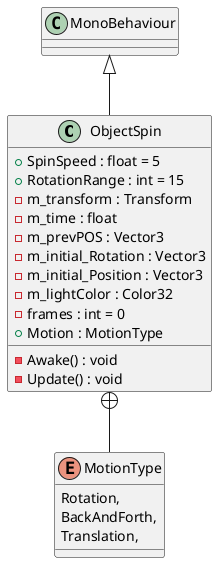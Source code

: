 @startuml
class ObjectSpin {
    + SpinSpeed : float = 5
    + RotationRange : int = 15
    - m_transform : Transform
    - m_time : float
    - m_prevPOS : Vector3
    - m_initial_Rotation : Vector3
    - m_initial_Position : Vector3
    - m_lightColor : Color32
    - frames : int = 0
    + Motion : MotionType
    - Awake() : void
    - Update() : void
}
enum MotionType {
    Rotation,
    BackAndForth,
    Translation,
}
MonoBehaviour <|-- ObjectSpin
ObjectSpin +-- MotionType
@enduml
